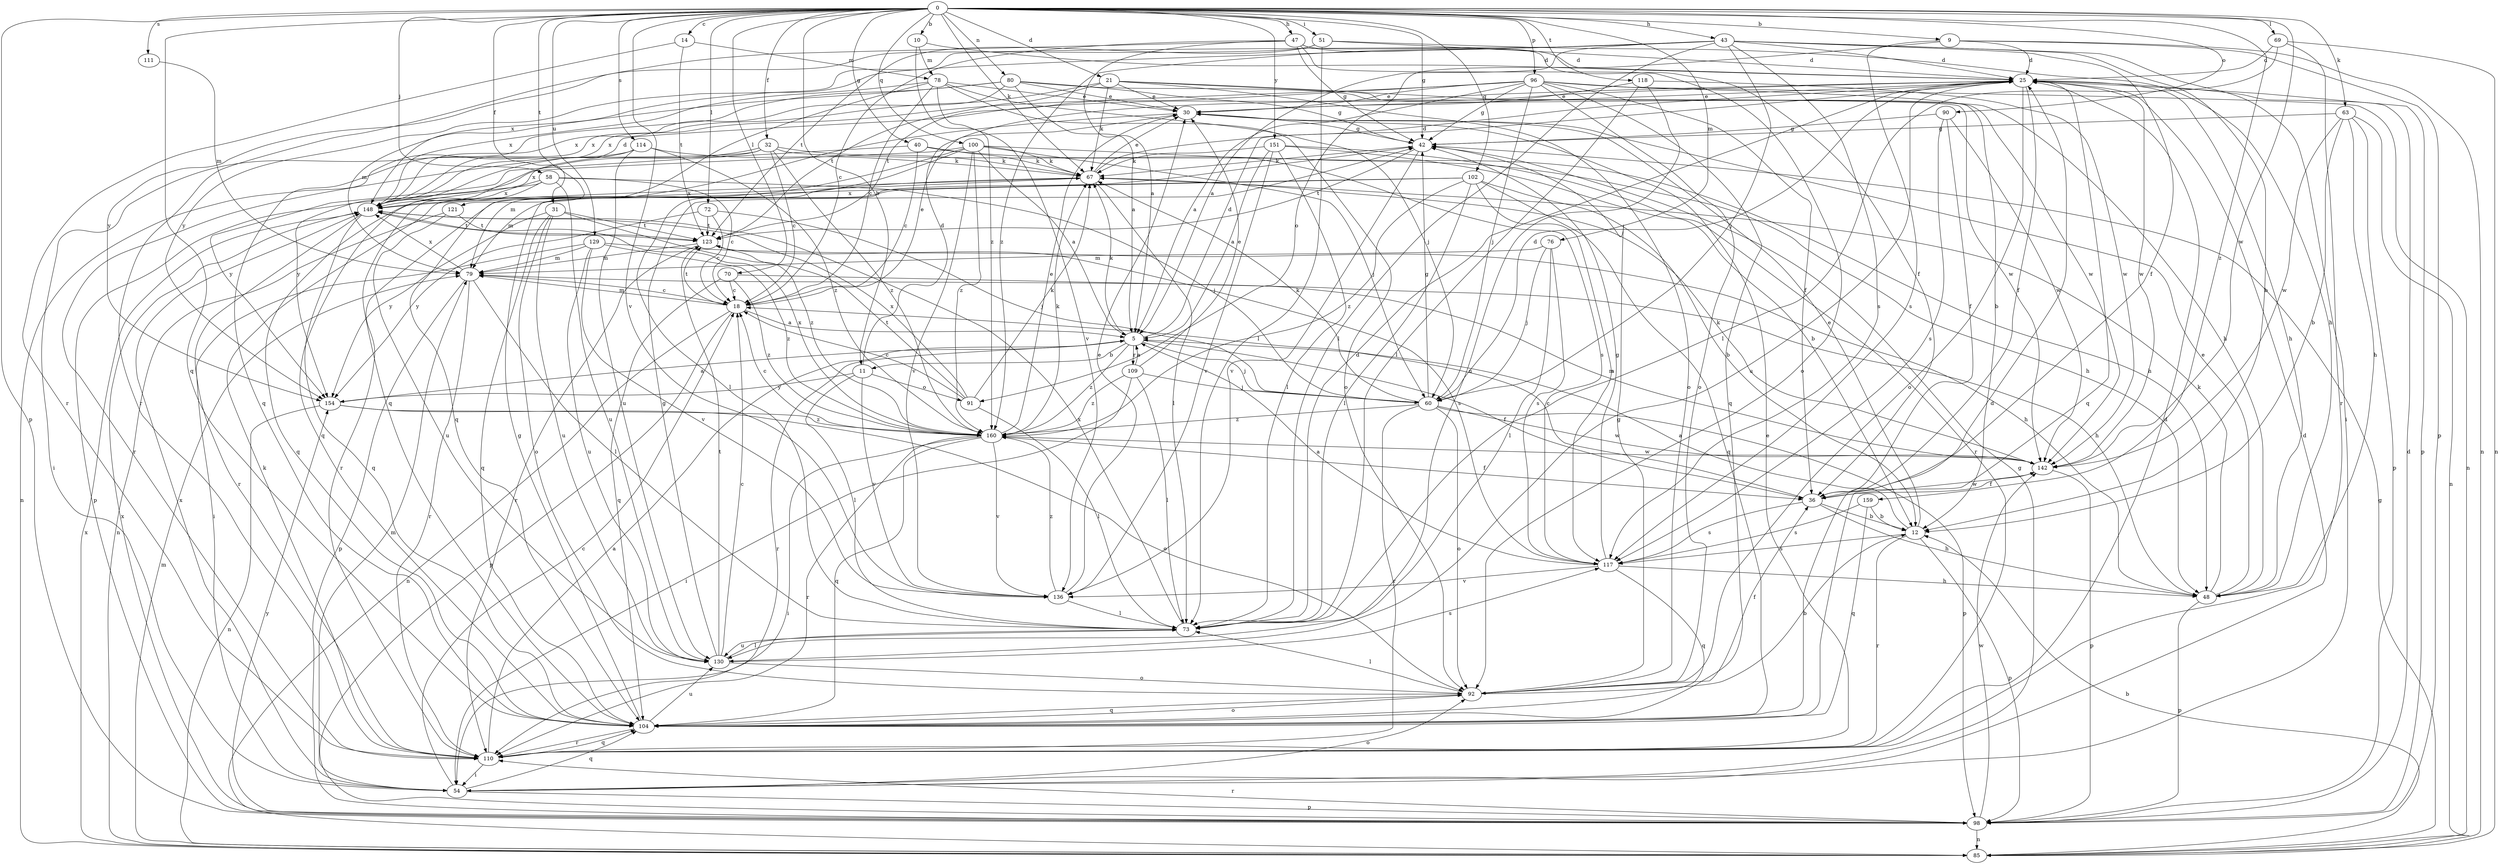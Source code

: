 strict digraph  {
0;
5;
9;
10;
11;
12;
14;
18;
21;
25;
30;
31;
32;
36;
40;
42;
43;
47;
48;
51;
54;
58;
60;
63;
67;
69;
70;
72;
73;
76;
78;
79;
80;
85;
90;
91;
92;
96;
98;
100;
102;
104;
109;
110;
111;
114;
117;
118;
121;
123;
129;
130;
136;
142;
148;
151;
154;
159;
160;
0 -> 9  [label=b];
0 -> 10  [label=b];
0 -> 11  [label=b];
0 -> 14  [label=c];
0 -> 21  [label=d];
0 -> 31  [label=f];
0 -> 32  [label=f];
0 -> 40  [label=g];
0 -> 42  [label=g];
0 -> 43  [label=h];
0 -> 47  [label=h];
0 -> 51  [label=i];
0 -> 58  [label=j];
0 -> 63  [label=k];
0 -> 67  [label=k];
0 -> 69  [label=l];
0 -> 70  [label=l];
0 -> 72  [label=l];
0 -> 76  [label=m];
0 -> 80  [label=n];
0 -> 90  [label=o];
0 -> 96  [label=p];
0 -> 98  [label=p];
0 -> 100  [label=q];
0 -> 102  [label=q];
0 -> 104  [label=q];
0 -> 111  [label=s];
0 -> 114  [label=s];
0 -> 118  [label=t];
0 -> 121  [label=t];
0 -> 129  [label=u];
0 -> 136  [label=v];
0 -> 142  [label=w];
0 -> 151  [label=y];
0 -> 159  [label=z];
5 -> 11  [label=b];
5 -> 25  [label=d];
5 -> 36  [label=f];
5 -> 60  [label=j];
5 -> 67  [label=k];
5 -> 109  [label=r];
5 -> 110  [label=r];
5 -> 160  [label=z];
9 -> 25  [label=d];
9 -> 85  [label=n];
9 -> 91  [label=o];
9 -> 98  [label=p];
9 -> 117  [label=s];
10 -> 25  [label=d];
10 -> 78  [label=m];
10 -> 160  [label=z];
11 -> 25  [label=d];
11 -> 73  [label=l];
11 -> 91  [label=o];
11 -> 136  [label=v];
11 -> 154  [label=y];
12 -> 5  [label=a];
12 -> 30  [label=e];
12 -> 98  [label=p];
12 -> 110  [label=r];
12 -> 117  [label=s];
14 -> 78  [label=m];
14 -> 110  [label=r];
14 -> 123  [label=t];
18 -> 5  [label=a];
18 -> 30  [label=e];
18 -> 79  [label=m];
18 -> 85  [label=n];
18 -> 98  [label=p];
18 -> 123  [label=t];
21 -> 30  [label=e];
21 -> 48  [label=h];
21 -> 67  [label=k];
21 -> 92  [label=o];
21 -> 123  [label=t];
21 -> 142  [label=w];
21 -> 148  [label=x];
25 -> 30  [label=e];
25 -> 36  [label=f];
25 -> 48  [label=h];
25 -> 92  [label=o];
25 -> 98  [label=p];
25 -> 104  [label=q];
25 -> 130  [label=u];
25 -> 142  [label=w];
30 -> 42  [label=g];
30 -> 104  [label=q];
31 -> 92  [label=o];
31 -> 104  [label=q];
31 -> 123  [label=t];
31 -> 130  [label=u];
31 -> 154  [label=y];
31 -> 160  [label=z];
32 -> 18  [label=c];
32 -> 48  [label=h];
32 -> 67  [label=k];
32 -> 85  [label=n];
32 -> 110  [label=r];
32 -> 148  [label=x];
32 -> 160  [label=z];
36 -> 12  [label=b];
36 -> 18  [label=c];
36 -> 48  [label=h];
36 -> 117  [label=s];
36 -> 142  [label=w];
40 -> 18  [label=c];
40 -> 48  [label=h];
40 -> 67  [label=k];
40 -> 154  [label=y];
42 -> 67  [label=k];
42 -> 123  [label=t];
42 -> 136  [label=v];
43 -> 5  [label=a];
43 -> 12  [label=b];
43 -> 25  [label=d];
43 -> 36  [label=f];
43 -> 54  [label=i];
43 -> 60  [label=j];
43 -> 73  [label=l];
43 -> 117  [label=s];
43 -> 148  [label=x];
43 -> 154  [label=y];
43 -> 160  [label=z];
47 -> 5  [label=a];
47 -> 18  [label=c];
47 -> 25  [label=d];
47 -> 36  [label=f];
47 -> 42  [label=g];
47 -> 92  [label=o];
47 -> 110  [label=r];
48 -> 30  [label=e];
48 -> 67  [label=k];
48 -> 98  [label=p];
51 -> 25  [label=d];
51 -> 48  [label=h];
51 -> 73  [label=l];
51 -> 123  [label=t];
51 -> 154  [label=y];
54 -> 18  [label=c];
54 -> 25  [label=d];
54 -> 42  [label=g];
54 -> 79  [label=m];
54 -> 92  [label=o];
54 -> 98  [label=p];
54 -> 104  [label=q];
54 -> 148  [label=x];
58 -> 18  [label=c];
58 -> 60  [label=j];
58 -> 98  [label=p];
58 -> 104  [label=q];
58 -> 130  [label=u];
58 -> 148  [label=x];
60 -> 25  [label=d];
60 -> 42  [label=g];
60 -> 67  [label=k];
60 -> 92  [label=o];
60 -> 98  [label=p];
60 -> 110  [label=r];
60 -> 142  [label=w];
60 -> 160  [label=z];
63 -> 12  [label=b];
63 -> 42  [label=g];
63 -> 48  [label=h];
63 -> 85  [label=n];
63 -> 98  [label=p];
63 -> 142  [label=w];
67 -> 25  [label=d];
67 -> 30  [label=e];
67 -> 73  [label=l];
67 -> 110  [label=r];
67 -> 148  [label=x];
69 -> 25  [label=d];
69 -> 73  [label=l];
69 -> 85  [label=n];
69 -> 110  [label=r];
70 -> 18  [label=c];
70 -> 48  [label=h];
70 -> 104  [label=q];
70 -> 160  [label=z];
72 -> 18  [label=c];
72 -> 60  [label=j];
72 -> 123  [label=t];
72 -> 154  [label=y];
73 -> 25  [label=d];
73 -> 130  [label=u];
73 -> 148  [label=x];
76 -> 60  [label=j];
76 -> 73  [label=l];
76 -> 79  [label=m];
76 -> 117  [label=s];
78 -> 18  [label=c];
78 -> 30  [label=e];
78 -> 60  [label=j];
78 -> 92  [label=o];
78 -> 104  [label=q];
78 -> 136  [label=v];
78 -> 148  [label=x];
79 -> 18  [label=c];
79 -> 73  [label=l];
79 -> 98  [label=p];
79 -> 110  [label=r];
79 -> 148  [label=x];
80 -> 5  [label=a];
80 -> 30  [label=e];
80 -> 42  [label=g];
80 -> 79  [label=m];
80 -> 104  [label=q];
80 -> 142  [label=w];
80 -> 148  [label=x];
85 -> 12  [label=b];
85 -> 42  [label=g];
85 -> 79  [label=m];
85 -> 148  [label=x];
90 -> 36  [label=f];
90 -> 42  [label=g];
90 -> 117  [label=s];
90 -> 142  [label=w];
91 -> 18  [label=c];
91 -> 67  [label=k];
91 -> 73  [label=l];
91 -> 123  [label=t];
91 -> 148  [label=x];
92 -> 12  [label=b];
92 -> 36  [label=f];
92 -> 42  [label=g];
92 -> 73  [label=l];
92 -> 104  [label=q];
96 -> 5  [label=a];
96 -> 12  [label=b];
96 -> 30  [label=e];
96 -> 36  [label=f];
96 -> 42  [label=g];
96 -> 60  [label=j];
96 -> 85  [label=n];
96 -> 92  [label=o];
96 -> 104  [label=q];
96 -> 123  [label=t];
96 -> 148  [label=x];
98 -> 25  [label=d];
98 -> 85  [label=n];
98 -> 110  [label=r];
98 -> 142  [label=w];
98 -> 148  [label=x];
98 -> 154  [label=y];
100 -> 5  [label=a];
100 -> 60  [label=j];
100 -> 67  [label=k];
100 -> 73  [label=l];
100 -> 79  [label=m];
100 -> 117  [label=s];
100 -> 136  [label=v];
100 -> 154  [label=y];
100 -> 160  [label=z];
102 -> 12  [label=b];
102 -> 73  [label=l];
102 -> 79  [label=m];
102 -> 104  [label=q];
102 -> 117  [label=s];
102 -> 148  [label=x];
102 -> 160  [label=z];
104 -> 25  [label=d];
104 -> 42  [label=g];
104 -> 92  [label=o];
104 -> 110  [label=r];
104 -> 130  [label=u];
109 -> 5  [label=a];
109 -> 30  [label=e];
109 -> 54  [label=i];
109 -> 60  [label=j];
109 -> 73  [label=l];
109 -> 160  [label=z];
110 -> 5  [label=a];
110 -> 25  [label=d];
110 -> 30  [label=e];
110 -> 54  [label=i];
110 -> 67  [label=k];
110 -> 104  [label=q];
111 -> 79  [label=m];
114 -> 54  [label=i];
114 -> 67  [label=k];
114 -> 104  [label=q];
114 -> 130  [label=u];
114 -> 160  [label=z];
117 -> 5  [label=a];
117 -> 42  [label=g];
117 -> 48  [label=h];
117 -> 104  [label=q];
117 -> 136  [label=v];
118 -> 30  [label=e];
118 -> 73  [label=l];
118 -> 130  [label=u];
118 -> 142  [label=w];
121 -> 85  [label=n];
121 -> 123  [label=t];
121 -> 130  [label=u];
123 -> 79  [label=m];
123 -> 110  [label=r];
123 -> 117  [label=s];
129 -> 48  [label=h];
129 -> 54  [label=i];
129 -> 79  [label=m];
129 -> 130  [label=u];
129 -> 136  [label=v];
129 -> 160  [label=z];
130 -> 18  [label=c];
130 -> 42  [label=g];
130 -> 73  [label=l];
130 -> 92  [label=o];
130 -> 117  [label=s];
130 -> 123  [label=t];
136 -> 30  [label=e];
136 -> 73  [label=l];
136 -> 160  [label=z];
142 -> 36  [label=f];
142 -> 67  [label=k];
142 -> 79  [label=m];
142 -> 98  [label=p];
148 -> 25  [label=d];
148 -> 104  [label=q];
148 -> 110  [label=r];
148 -> 123  [label=t];
151 -> 5  [label=a];
151 -> 12  [label=b];
151 -> 67  [label=k];
151 -> 73  [label=l];
151 -> 110  [label=r];
151 -> 136  [label=v];
154 -> 5  [label=a];
154 -> 85  [label=n];
154 -> 92  [label=o];
154 -> 160  [label=z];
159 -> 12  [label=b];
159 -> 104  [label=q];
159 -> 117  [label=s];
160 -> 18  [label=c];
160 -> 30  [label=e];
160 -> 36  [label=f];
160 -> 54  [label=i];
160 -> 67  [label=k];
160 -> 104  [label=q];
160 -> 110  [label=r];
160 -> 136  [label=v];
160 -> 142  [label=w];
160 -> 148  [label=x];
}
